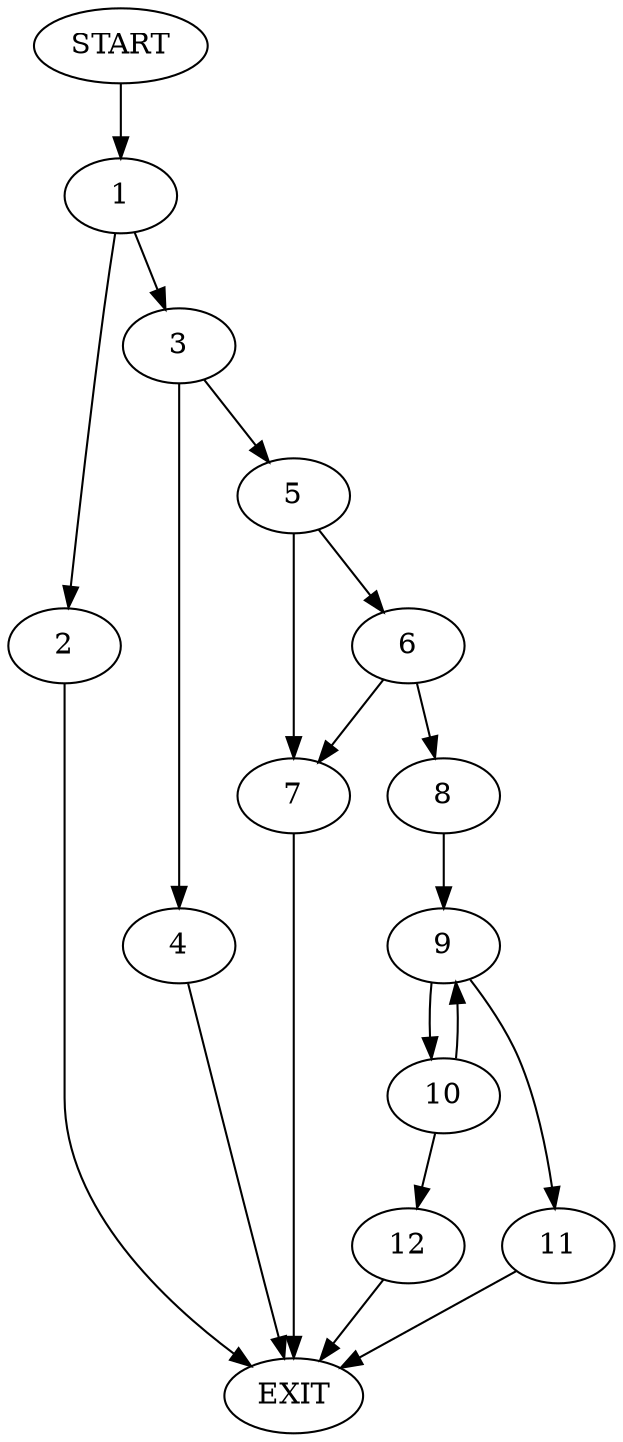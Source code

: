 digraph {
0 [label="START"]
13 [label="EXIT"]
0 -> 1
1 -> 2
1 -> 3
3 -> 4
3 -> 5
2 -> 13
4 -> 13
5 -> 6
5 -> 7
7 -> 13
6 -> 8
6 -> 7
8 -> 9
9 -> 10
9 -> 11
10 -> 12
10 -> 9
11 -> 13
12 -> 13
}
